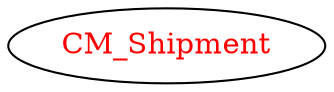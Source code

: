digraph dependencyGraph {
 concentrate=true;
 ranksep="2.0";
 rankdir="LR"; 
 splines="ortho";
"CM_Shipment" [fontcolor="red"];
}